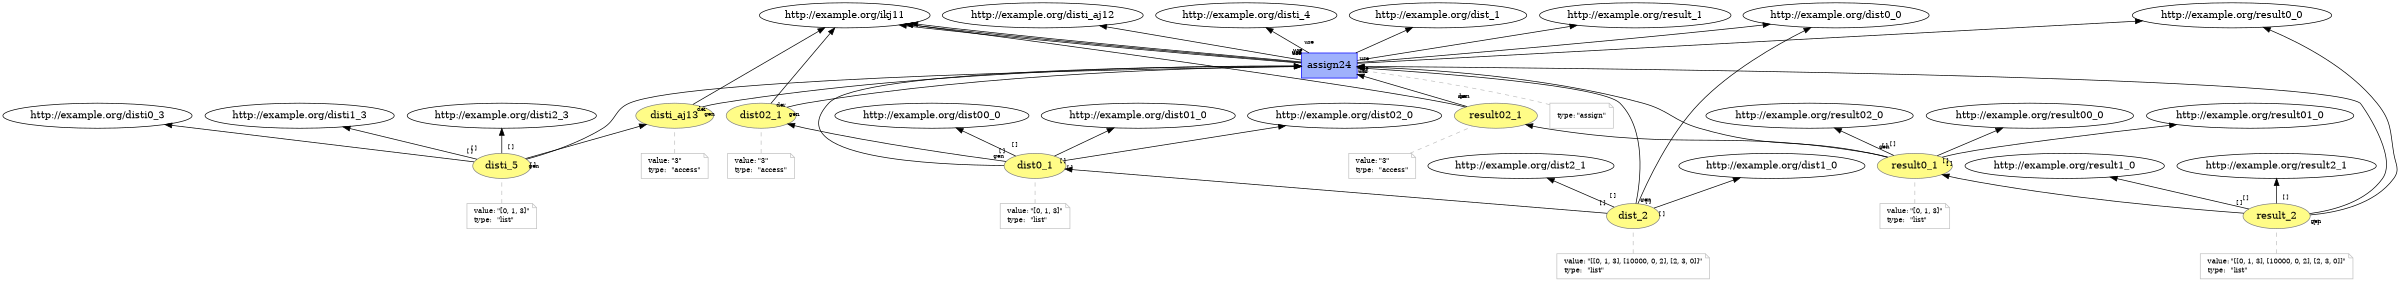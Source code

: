digraph "PROV" { size="16,12"; rankdir="BT";
"http://example.org/disti_aj13" [fillcolor="#FFFC87",color="#808080",style="filled",label="disti_aj13",URL="http://example.org/disti_aj13"]
"-attrs0" [color="gray",shape="note",fontsize="10",fontcolor="black",label=<<TABLE cellpadding="0" border="0">
	<TR>
	    <TD align="left">value:</TD>
	    <TD align="left">&quot;3&quot;</TD>
	</TR>
	<TR>
	    <TD align="left">type:</TD>
	    <TD align="left">&quot;access&quot;</TD>
	</TR>
</TABLE>>]
"-attrs0" -> "http://example.org/disti_aj13" [color="gray",style="dashed",arrowhead="none"]
"http://example.org/disti_5" [fillcolor="#FFFC87",color="#808080",style="filled",label="disti_5",URL="http://example.org/disti_5"]
"-attrs1" [color="gray",shape="note",fontsize="10",fontcolor="black",label=<<TABLE cellpadding="0" border="0">
	<TR>
	    <TD align="left">value:</TD>
	    <TD align="left">&quot;[0, 1, 3]&quot;</TD>
	</TR>
	<TR>
	    <TD align="left">type:</TD>
	    <TD align="left">&quot;list&quot;</TD>
	</TR>
</TABLE>>]
"-attrs1" -> "http://example.org/disti_5" [color="gray",style="dashed",arrowhead="none"]
"http://example.org/disti_5" -> "http://example.org/disti0_3" [labelfontsize="8",labeldistance="1.5",labelangle="60.0",rotation="20",taillabel="[ ]"]
"http://example.org/disti_5" -> "http://example.org/disti1_3" [labelfontsize="8",labeldistance="1.5",labelangle="60.0",rotation="20",taillabel="[ ]"]
"http://example.org/disti_5" -> "http://example.org/disti2_3" [labelfontsize="8",labeldistance="1.5",labelangle="60.0",rotation="20",taillabel="[ ]"]
"http://example.org/disti_5" -> "http://example.org/disti_aj13" [labelfontsize="8",labeldistance="1.5",labelangle="60.0",rotation="20",taillabel="[ ]"]
"http://example.org/dist02_1" [fillcolor="#FFFC87",color="#808080",style="filled",label="dist02_1",URL="http://example.org/dist02_1"]
"-attrs2" [color="gray",shape="note",fontsize="10",fontcolor="black",label=<<TABLE cellpadding="0" border="0">
	<TR>
	    <TD align="left">value:</TD>
	    <TD align="left">&quot;3&quot;</TD>
	</TR>
	<TR>
	    <TD align="left">type:</TD>
	    <TD align="left">&quot;access&quot;</TD>
	</TR>
</TABLE>>]
"-attrs2" -> "http://example.org/dist02_1" [color="gray",style="dashed",arrowhead="none"]
"http://example.org/dist0_1" [fillcolor="#FFFC87",color="#808080",style="filled",label="dist0_1",URL="http://example.org/dist0_1"]
"-attrs3" [color="gray",shape="note",fontsize="10",fontcolor="black",label=<<TABLE cellpadding="0" border="0">
	<TR>
	    <TD align="left">value:</TD>
	    <TD align="left">&quot;[0, 1, 3]&quot;</TD>
	</TR>
	<TR>
	    <TD align="left">type:</TD>
	    <TD align="left">&quot;list&quot;</TD>
	</TR>
</TABLE>>]
"-attrs3" -> "http://example.org/dist0_1" [color="gray",style="dashed",arrowhead="none"]
"http://example.org/dist0_1" -> "http://example.org/dist00_0" [labelfontsize="8",labeldistance="1.5",labelangle="60.0",rotation="20",taillabel="[ ]"]
"http://example.org/dist0_1" -> "http://example.org/dist01_0" [labelfontsize="8",labeldistance="1.5",labelangle="60.0",rotation="20",taillabel="[ ]"]
"http://example.org/dist0_1" -> "http://example.org/dist02_0" [labelfontsize="8",labeldistance="1.5",labelangle="60.0",rotation="20",taillabel="[ ]"]
"http://example.org/dist0_1" -> "http://example.org/dist02_1" [labelfontsize="8",labeldistance="1.5",labelangle="60.0",rotation="20",taillabel="[ ]"]
"http://example.org/dist_2" [fillcolor="#FFFC87",color="#808080",style="filled",label="dist_2",URL="http://example.org/dist_2"]
"-attrs4" [color="gray",shape="note",fontsize="10",fontcolor="black",label=<<TABLE cellpadding="0" border="0">
	<TR>
	    <TD align="left">value:</TD>
	    <TD align="left">&quot;[[0, 1, 3], [10000, 0, 2], [2, 3, 0]]&quot;</TD>
	</TR>
	<TR>
	    <TD align="left">type:</TD>
	    <TD align="left">&quot;list&quot;</TD>
	</TR>
</TABLE>>]
"-attrs4" -> "http://example.org/dist_2" [color="gray",style="dashed",arrowhead="none"]
"http://example.org/dist_2" -> "http://example.org/dist0_0" [labelfontsize="8",labeldistance="1.5",labelangle="60.0",rotation="20",taillabel="[ ]"]
"http://example.org/dist_2" -> "http://example.org/dist1_0" [labelfontsize="8",labeldistance="1.5",labelangle="60.0",rotation="20",taillabel="[ ]"]
"http://example.org/dist_2" -> "http://example.org/dist2_1" [labelfontsize="8",labeldistance="1.5",labelangle="60.0",rotation="20",taillabel="[ ]"]
"http://example.org/dist_2" -> "http://example.org/dist0_1" [labelfontsize="8",labeldistance="1.5",labelangle="60.0",rotation="20",taillabel="[ ]"]
"http://example.org/result02_1" [fillcolor="#FFFC87",color="#808080",style="filled",label="result02_1",URL="http://example.org/result02_1"]
"-attrs5" [color="gray",shape="note",fontsize="10",fontcolor="black",label=<<TABLE cellpadding="0" border="0">
	<TR>
	    <TD align="left">value:</TD>
	    <TD align="left">&quot;3&quot;</TD>
	</TR>
	<TR>
	    <TD align="left">type:</TD>
	    <TD align="left">&quot;access&quot;</TD>
	</TR>
</TABLE>>]
"-attrs5" -> "http://example.org/result02_1" [color="gray",style="dashed",arrowhead="none"]
"http://example.org/result0_1" [fillcolor="#FFFC87",color="#808080",style="filled",label="result0_1",URL="http://example.org/result0_1"]
"-attrs6" [color="gray",shape="note",fontsize="10",fontcolor="black",label=<<TABLE cellpadding="0" border="0">
	<TR>
	    <TD align="left">value:</TD>
	    <TD align="left">&quot;[0, 1, 3]&quot;</TD>
	</TR>
	<TR>
	    <TD align="left">type:</TD>
	    <TD align="left">&quot;list&quot;</TD>
	</TR>
</TABLE>>]
"-attrs6" -> "http://example.org/result0_1" [color="gray",style="dashed",arrowhead="none"]
"http://example.org/result0_1" -> "http://example.org/result00_0" [labelfontsize="8",labeldistance="1.5",labelangle="60.0",rotation="20",taillabel="[ ]"]
"http://example.org/result0_1" -> "http://example.org/result01_0" [labelfontsize="8",labeldistance="1.5",labelangle="60.0",rotation="20",taillabel="[ ]"]
"http://example.org/result0_1" -> "http://example.org/result02_0" [labelfontsize="8",labeldistance="1.5",labelangle="60.0",rotation="20",taillabel="[ ]"]
"http://example.org/result0_1" -> "http://example.org/result02_1" [labelfontsize="8",labeldistance="1.5",labelangle="60.0",rotation="20",taillabel="[ ]"]
"http://example.org/result_2" [fillcolor="#FFFC87",color="#808080",style="filled",label="result_2",URL="http://example.org/result_2"]
"-attrs7" [color="gray",shape="note",fontsize="10",fontcolor="black",label=<<TABLE cellpadding="0" border="0">
	<TR>
	    <TD align="left">value:</TD>
	    <TD align="left">&quot;[[0, 1, 3], [10000, 0, 2], [2, 3, 0]]&quot;</TD>
	</TR>
	<TR>
	    <TD align="left">type:</TD>
	    <TD align="left">&quot;list&quot;</TD>
	</TR>
</TABLE>>]
"-attrs7" -> "http://example.org/result_2" [color="gray",style="dashed",arrowhead="none"]
"http://example.org/result_2" -> "http://example.org/result0_0" [labelfontsize="8",labeldistance="1.5",labelangle="60.0",rotation="20",taillabel="[ ]"]
"http://example.org/result_2" -> "http://example.org/result1_0" [labelfontsize="8",labeldistance="1.5",labelangle="60.0",rotation="20",taillabel="[ ]"]
"http://example.org/result_2" -> "http://example.org/result2_1" [labelfontsize="8",labeldistance="1.5",labelangle="60.0",rotation="20",taillabel="[ ]"]
"http://example.org/result_2" -> "http://example.org/result0_1" [labelfontsize="8",labeldistance="1.5",labelangle="60.0",rotation="20",taillabel="[ ]"]
"http://example.org/assign24" [fillcolor="#9FB1FC",color="#0000FF",shape="polygon",sides="4",style="filled",label="assign24",URL="http://example.org/assign24"]
"-attrs8" [color="gray",shape="note",fontsize="10",fontcolor="black",label=<<TABLE cellpadding="0" border="0">
	<TR>
	    <TD align="left">type:</TD>
	    <TD align="left">&quot;assign&quot;</TD>
	</TR>
</TABLE>>]
"-attrs8" -> "http://example.org/assign24" [color="gray",style="dashed",arrowhead="none"]
"http://example.org/assign24" -> "http://example.org/ikj11" [labelfontsize="8",labeldistance="1.5",labelangle="60.0",rotation="20",taillabel="use"]
"http://example.org/disti_aj13" -> "http://example.org/ikj11" [labelfontsize="8",labeldistance="1.5",labelangle="60.0",rotation="20",taillabel="der"]
"http://example.org/disti_aj13" -> "http://example.org/assign24" [labelfontsize="8",labeldistance="1.5",labelangle="60.0",rotation="20",taillabel="gen"]
"http://example.org/assign24" -> "http://example.org/ikj11" [labelfontsize="8",labeldistance="1.5",labelangle="60.0",rotation="20",taillabel="use"]
"http://example.org/dist02_1" -> "http://example.org/ikj11" [labelfontsize="8",labeldistance="1.5",labelangle="60.0",rotation="20",taillabel="der"]
"http://example.org/dist02_1" -> "http://example.org/assign24" [labelfontsize="8",labeldistance="1.5",labelangle="60.0",rotation="20",taillabel="gen"]
"http://example.org/assign24" -> "http://example.org/ikj11" [labelfontsize="8",labeldistance="1.5",labelangle="60.0",rotation="20",taillabel="use"]
"http://example.org/result02_1" -> "http://example.org/ikj11" [labelfontsize="8",labeldistance="1.5",labelangle="60.0",rotation="20",taillabel="der"]
"http://example.org/result02_1" -> "http://example.org/assign24" [labelfontsize="8",labeldistance="1.5",labelangle="60.0",rotation="20",taillabel="gen"]
"http://example.org/assign24" -> "http://example.org/disti_aj12" [labelfontsize="8",labeldistance="1.5",labelangle="60.0",rotation="20",taillabel="use"]
"http://example.org/assign24" -> "http://example.org/disti_4" [labelfontsize="8",labeldistance="1.5",labelangle="60.0",rotation="20",taillabel="use"]
"http://example.org/assign24" -> "http://example.org/dist0_0" [labelfontsize="8",labeldistance="1.5",labelangle="60.0",rotation="20",taillabel="use"]
"http://example.org/assign24" -> "http://example.org/dist_1" [labelfontsize="8",labeldistance="1.5",labelangle="60.0",rotation="20",taillabel="use"]
"http://example.org/assign24" -> "http://example.org/result0_0" [labelfontsize="8",labeldistance="1.5",labelangle="60.0",rotation="20",taillabel="use"]
"http://example.org/assign24" -> "http://example.org/result_1" [labelfontsize="8",labeldistance="1.5",labelangle="60.0",rotation="20",taillabel="use"]
"http://example.org/disti_5" -> "http://example.org/assign24" [labelfontsize="8",labeldistance="1.5",labelangle="60.0",rotation="20",taillabel="gen"]
"http://example.org/dist0_1" -> "http://example.org/assign24" [labelfontsize="8",labeldistance="1.5",labelangle="60.0",rotation="20",taillabel="gen"]
"http://example.org/dist_2" -> "http://example.org/assign24" [labelfontsize="8",labeldistance="1.5",labelangle="60.0",rotation="20",taillabel="gen"]
"http://example.org/result0_1" -> "http://example.org/assign24" [labelfontsize="8",labeldistance="1.5",labelangle="60.0",rotation="20",taillabel="gen"]
"http://example.org/result_2" -> "http://example.org/assign24" [labelfontsize="8",labeldistance="1.5",labelangle="60.0",rotation="20",taillabel="gen"]
}
